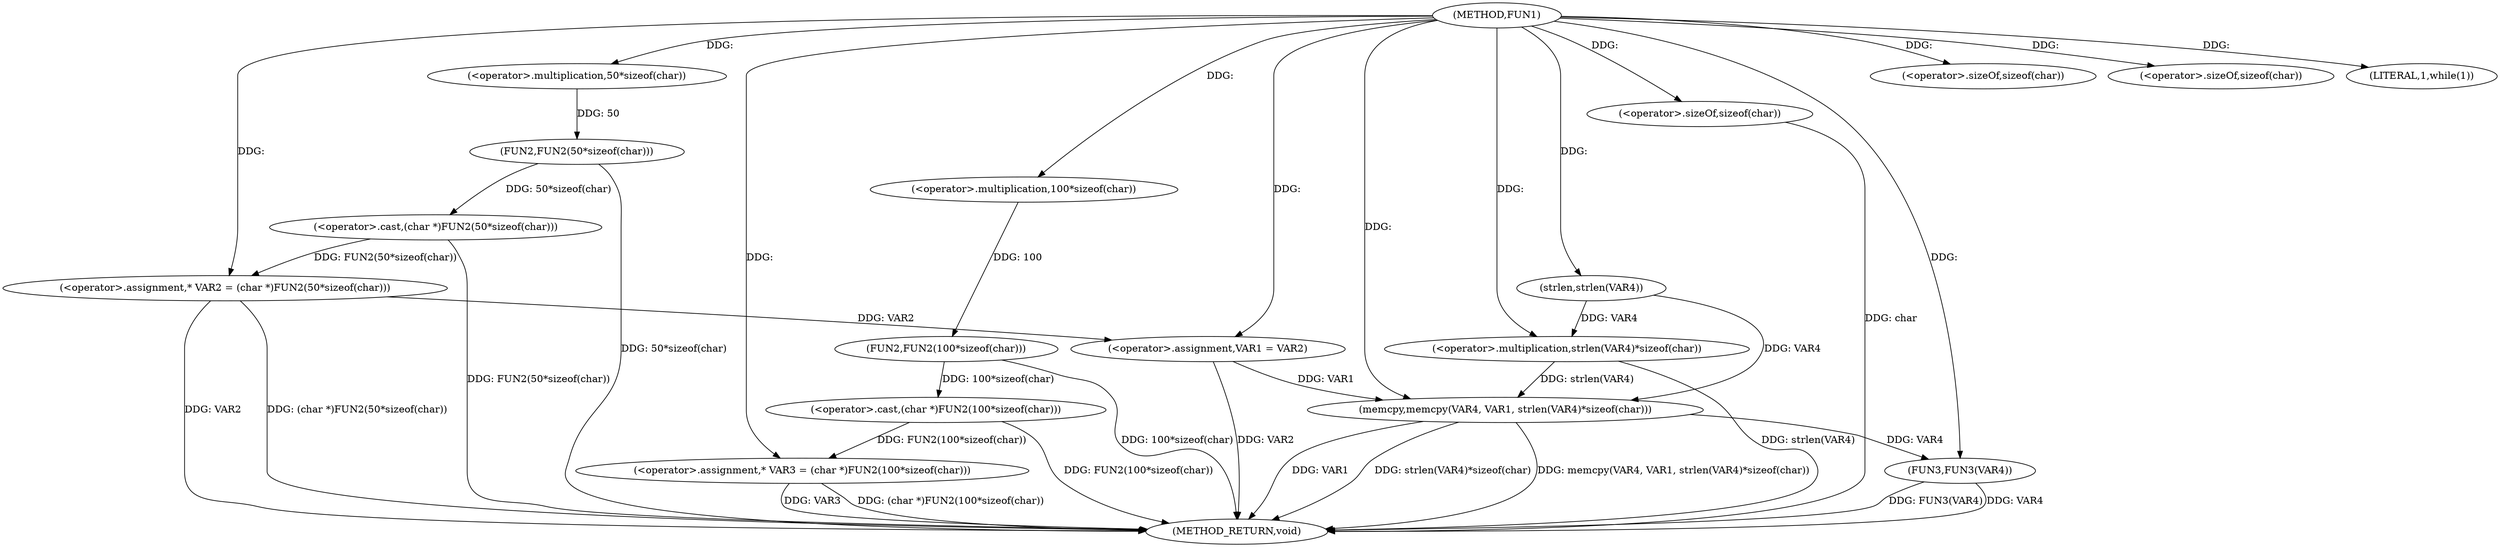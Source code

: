 digraph FUN1 {  
"1000100" [label = "(METHOD,FUN1)" ]
"1000142" [label = "(METHOD_RETURN,void)" ]
"1000104" [label = "(<operator>.assignment,* VAR2 = (char *)FUN2(50*sizeof(char)))" ]
"1000106" [label = "(<operator>.cast,(char *)FUN2(50*sizeof(char)))" ]
"1000108" [label = "(FUN2,FUN2(50*sizeof(char)))" ]
"1000109" [label = "(<operator>.multiplication,50*sizeof(char))" ]
"1000111" [label = "(<operator>.sizeOf,sizeof(char))" ]
"1000114" [label = "(<operator>.assignment,* VAR3 = (char *)FUN2(100*sizeof(char)))" ]
"1000116" [label = "(<operator>.cast,(char *)FUN2(100*sizeof(char)))" ]
"1000118" [label = "(FUN2,FUN2(100*sizeof(char)))" ]
"1000119" [label = "(<operator>.multiplication,100*sizeof(char))" ]
"1000121" [label = "(<operator>.sizeOf,sizeof(char))" ]
"1000124" [label = "(LITERAL,1,while(1))" ]
"1000126" [label = "(<operator>.assignment,VAR1 = VAR2)" ]
"1000132" [label = "(memcpy,memcpy(VAR4, VAR1, strlen(VAR4)*sizeof(char)))" ]
"1000135" [label = "(<operator>.multiplication,strlen(VAR4)*sizeof(char))" ]
"1000136" [label = "(strlen,strlen(VAR4))" ]
"1000138" [label = "(<operator>.sizeOf,sizeof(char))" ]
"1000140" [label = "(FUN3,FUN3(VAR4))" ]
  "1000106" -> "1000142"  [ label = "DDG: FUN2(50*sizeof(char))"] 
  "1000104" -> "1000142"  [ label = "DDG: VAR2"] 
  "1000140" -> "1000142"  [ label = "DDG: FUN3(VAR4)"] 
  "1000132" -> "1000142"  [ label = "DDG: VAR1"] 
  "1000114" -> "1000142"  [ label = "DDG: VAR3"] 
  "1000116" -> "1000142"  [ label = "DDG: FUN2(100*sizeof(char))"] 
  "1000132" -> "1000142"  [ label = "DDG: strlen(VAR4)*sizeof(char)"] 
  "1000135" -> "1000142"  [ label = "DDG: strlen(VAR4)"] 
  "1000118" -> "1000142"  [ label = "DDG: 100*sizeof(char)"] 
  "1000114" -> "1000142"  [ label = "DDG: (char *)FUN2(100*sizeof(char))"] 
  "1000132" -> "1000142"  [ label = "DDG: memcpy(VAR4, VAR1, strlen(VAR4)*sizeof(char))"] 
  "1000140" -> "1000142"  [ label = "DDG: VAR4"] 
  "1000138" -> "1000142"  [ label = "DDG: char"] 
  "1000126" -> "1000142"  [ label = "DDG: VAR2"] 
  "1000104" -> "1000142"  [ label = "DDG: (char *)FUN2(50*sizeof(char))"] 
  "1000108" -> "1000142"  [ label = "DDG: 50*sizeof(char)"] 
  "1000106" -> "1000104"  [ label = "DDG: FUN2(50*sizeof(char))"] 
  "1000100" -> "1000104"  [ label = "DDG: "] 
  "1000108" -> "1000106"  [ label = "DDG: 50*sizeof(char)"] 
  "1000109" -> "1000108"  [ label = "DDG: 50"] 
  "1000100" -> "1000109"  [ label = "DDG: "] 
  "1000100" -> "1000111"  [ label = "DDG: "] 
  "1000116" -> "1000114"  [ label = "DDG: FUN2(100*sizeof(char))"] 
  "1000100" -> "1000114"  [ label = "DDG: "] 
  "1000118" -> "1000116"  [ label = "DDG: 100*sizeof(char)"] 
  "1000119" -> "1000118"  [ label = "DDG: 100"] 
  "1000100" -> "1000119"  [ label = "DDG: "] 
  "1000100" -> "1000121"  [ label = "DDG: "] 
  "1000100" -> "1000124"  [ label = "DDG: "] 
  "1000104" -> "1000126"  [ label = "DDG: VAR2"] 
  "1000100" -> "1000126"  [ label = "DDG: "] 
  "1000136" -> "1000132"  [ label = "DDG: VAR4"] 
  "1000100" -> "1000132"  [ label = "DDG: "] 
  "1000126" -> "1000132"  [ label = "DDG: VAR1"] 
  "1000135" -> "1000132"  [ label = "DDG: strlen(VAR4)"] 
  "1000136" -> "1000135"  [ label = "DDG: VAR4"] 
  "1000100" -> "1000136"  [ label = "DDG: "] 
  "1000100" -> "1000135"  [ label = "DDG: "] 
  "1000100" -> "1000138"  [ label = "DDG: "] 
  "1000132" -> "1000140"  [ label = "DDG: VAR4"] 
  "1000100" -> "1000140"  [ label = "DDG: "] 
}
